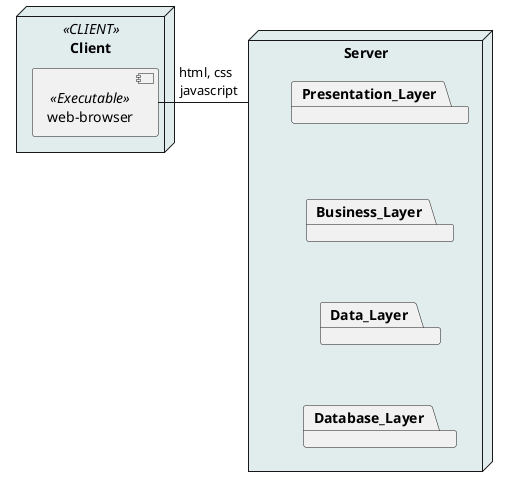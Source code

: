 @startuml
skinparam linetype polyline



node Client <<CLIENT>> #e1eced {
    [webBrowser] as "web-browser" <<Executable>>
}


node Server #e1eced{
package Presentation_Layer {

}
package Business_Layer {
}
package Data_Layer {
}
package Database_Layer {
}

}

[webBrowser] -right- Server : html, css \n javascript

Presentation_Layer -[hidden]down- Business_Layer
Business_Layer -[hidden]down- Data_Layer
Data_Layer -[hidden]down- Database_Layer



@enduml
